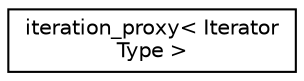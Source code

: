 digraph "Graphical Class Hierarchy"
{
 // LATEX_PDF_SIZE
  edge [fontname="Helvetica",fontsize="10",labelfontname="Helvetica",labelfontsize="10"];
  node [fontname="Helvetica",fontsize="10",shape=record];
  rankdir="LR";
  Node0 [label="iteration_proxy\< Iterator\lType \>",height=0.2,width=0.4,color="black", fillcolor="white", style="filled",URL="$classdetail_1_1iteration__proxy.html",tooltip="proxy class for the items() function"];
}
